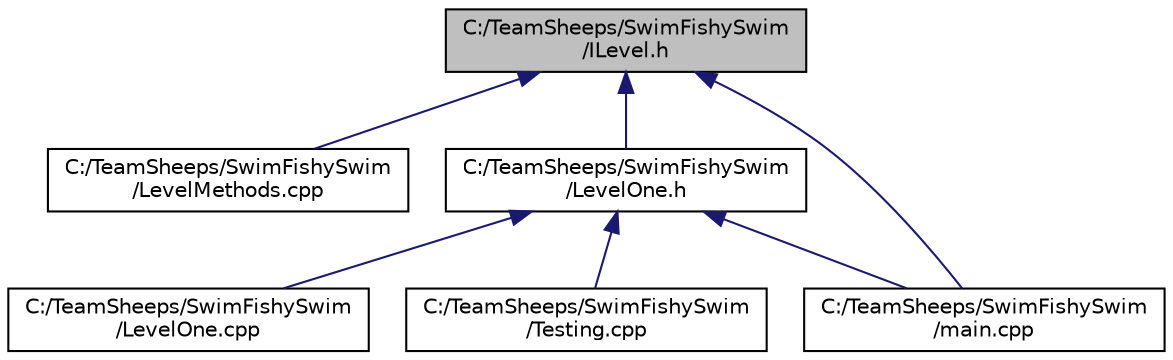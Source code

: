 digraph "C:/TeamSheeps/SwimFishySwim/ILevel.h"
{
 // LATEX_PDF_SIZE
  edge [fontname="Helvetica",fontsize="10",labelfontname="Helvetica",labelfontsize="10"];
  node [fontname="Helvetica",fontsize="10",shape=record];
  Node1 [label="C:/TeamSheeps/SwimFishySwim\l/ILevel.h",height=0.2,width=0.4,color="black", fillcolor="grey75", style="filled", fontcolor="black",tooltip=" "];
  Node1 -> Node2 [dir="back",color="midnightblue",fontsize="10",style="solid"];
  Node2 [label="C:/TeamSheeps/SwimFishySwim\l/LevelMethods.cpp",height=0.2,width=0.4,color="black", fillcolor="white", style="filled",URL="$_level_methods_8cpp.html",tooltip=" "];
  Node1 -> Node3 [dir="back",color="midnightblue",fontsize="10",style="solid"];
  Node3 [label="C:/TeamSheeps/SwimFishySwim\l/LevelOne.h",height=0.2,width=0.4,color="black", fillcolor="white", style="filled",URL="$_level_one_8h.html",tooltip=" "];
  Node3 -> Node4 [dir="back",color="midnightblue",fontsize="10",style="solid"];
  Node4 [label="C:/TeamSheeps/SwimFishySwim\l/LevelOne.cpp",height=0.2,width=0.4,color="black", fillcolor="white", style="filled",URL="$_level_one_8cpp.html",tooltip=" "];
  Node3 -> Node5 [dir="back",color="midnightblue",fontsize="10",style="solid"];
  Node5 [label="C:/TeamSheeps/SwimFishySwim\l/Testing.cpp",height=0.2,width=0.4,color="black", fillcolor="white", style="filled",URL="$_testing_8cpp.html",tooltip=" "];
  Node3 -> Node6 [dir="back",color="midnightblue",fontsize="10",style="solid"];
  Node6 [label="C:/TeamSheeps/SwimFishySwim\l/main.cpp",height=0.2,width=0.4,color="black", fillcolor="white", style="filled",URL="$main_8cpp.html",tooltip=" "];
  Node1 -> Node6 [dir="back",color="midnightblue",fontsize="10",style="solid"];
}

